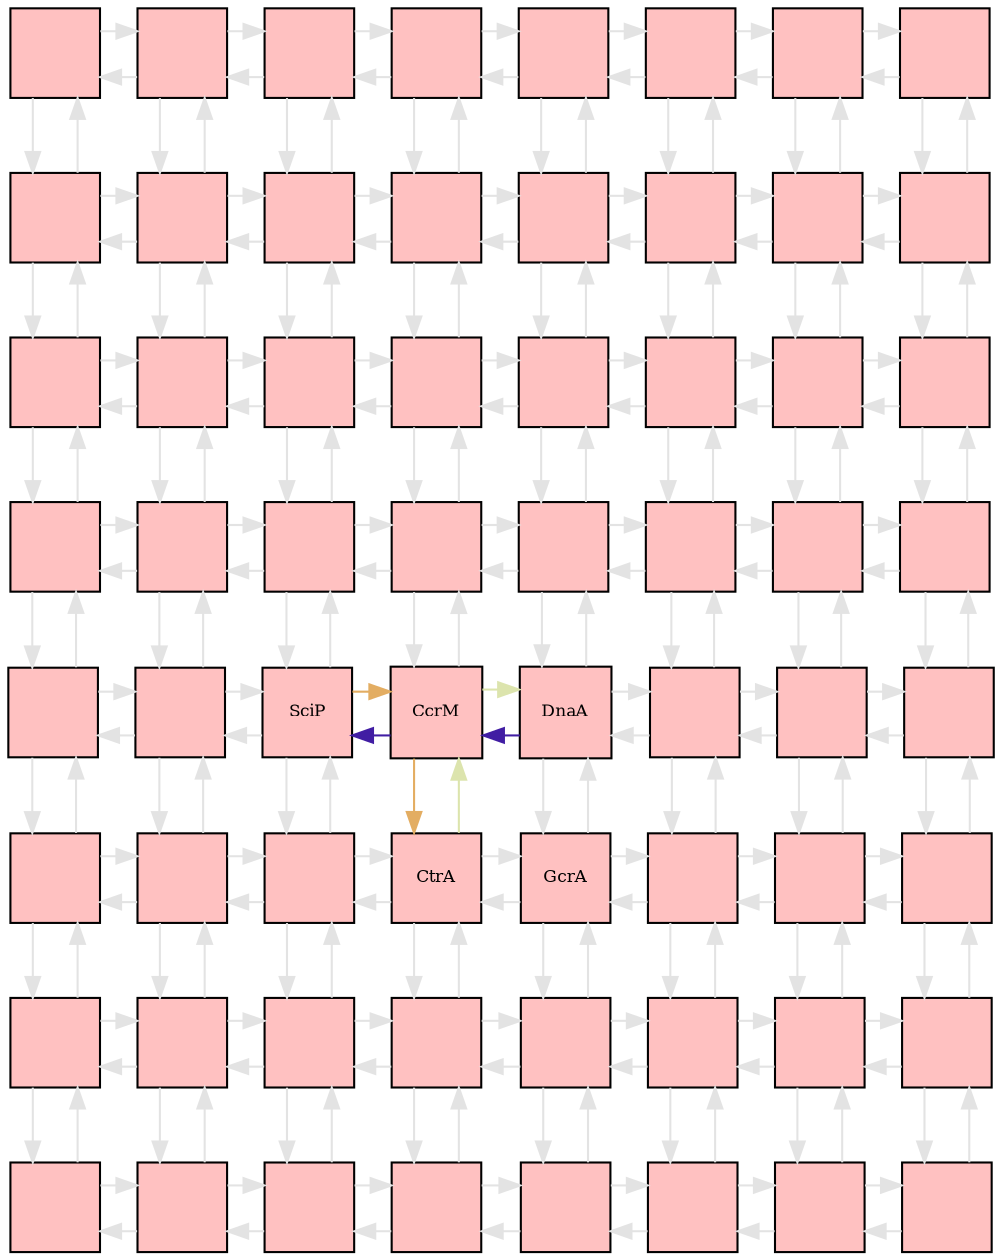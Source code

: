 digraph layout  {
rankdir=TB;
splines=ortho;
0 [fillcolor="#FFc1c1", fixedsize=false, fontsize=8, label=" ", shape=square, style=filled, tooltip=" ", width="0.6"];
1 [fillcolor="#FFc1c1", fixedsize=false, fontsize=8, label=" ", shape=square, style=filled, tooltip=" ", width="0.6"];
2 [fillcolor="#FFc1c1", fixedsize=false, fontsize=8, label=" ", shape=square, style=filled, tooltip=" ", width="0.6"];
3 [fillcolor="#FFc1c1", fixedsize=false, fontsize=8, label=" ", shape=square, style=filled, tooltip=" ", width="0.6"];
4 [fillcolor="#FFc1c1", fixedsize=false, fontsize=8, label=" ", shape=square, style=filled, tooltip=" ", width="0.6"];
5 [fillcolor="#FFc1c1", fixedsize=false, fontsize=8, label=" ", shape=square, style=filled, tooltip=" ", width="0.6"];
6 [fillcolor="#FFc1c1", fixedsize=false, fontsize=8, label=" ", shape=square, style=filled, tooltip=" ", width="0.6"];
7 [fillcolor="#FFc1c1", fixedsize=false, fontsize=8, label=" ", shape=square, style=filled, tooltip=" ", width="0.6"];
8 [fillcolor="#FFc1c1", fixedsize=false, fontsize=8, label=" ", shape=square, style=filled, tooltip=" ", width="0.6"];
9 [fillcolor="#FFc1c1", fixedsize=false, fontsize=8, label=" ", shape=square, style=filled, tooltip=" ", width="0.6"];
10 [fillcolor="#FFc1c1", fixedsize=false, fontsize=8, label=" ", shape=square, style=filled, tooltip=" ", width="0.6"];
11 [fillcolor="#FFc1c1", fixedsize=false, fontsize=8, label=" ", shape=square, style=filled, tooltip=" ", width="0.6"];
12 [fillcolor="#FFc1c1", fixedsize=false, fontsize=8, label=" ", shape=square, style=filled, tooltip=" ", width="0.6"];
13 [fillcolor="#FFc1c1", fixedsize=false, fontsize=8, label=" ", shape=square, style=filled, tooltip=" ", width="0.6"];
14 [fillcolor="#FFc1c1", fixedsize=false, fontsize=8, label=" ", shape=square, style=filled, tooltip=" ", width="0.6"];
15 [fillcolor="#FFc1c1", fixedsize=false, fontsize=8, label=" ", shape=square, style=filled, tooltip=" ", width="0.6"];
16 [fillcolor="#FFc1c1", fixedsize=false, fontsize=8, label=" ", shape=square, style=filled, tooltip=" ", width="0.6"];
17 [fillcolor="#FFc1c1", fixedsize=false, fontsize=8, label=" ", shape=square, style=filled, tooltip=" ", width="0.6"];
18 [fillcolor="#FFc1c1", fixedsize=false, fontsize=8, label=" ", shape=square, style=filled, tooltip=" ", width="0.6"];
19 [fillcolor="#FFc1c1", fixedsize=false, fontsize=8, label=" ", shape=square, style=filled, tooltip=" ", width="0.6"];
20 [fillcolor="#FFc1c1", fixedsize=false, fontsize=8, label=" ", shape=square, style=filled, tooltip=" ", width="0.6"];
21 [fillcolor="#FFc1c1", fixedsize=false, fontsize=8, label=" ", shape=square, style=filled, tooltip=" ", width="0.6"];
22 [fillcolor="#FFc1c1", fixedsize=false, fontsize=8, label=" ", shape=square, style=filled, tooltip=" ", width="0.6"];
23 [fillcolor="#FFc1c1", fixedsize=false, fontsize=8, label=" ", shape=square, style=filled, tooltip=" ", width="0.6"];
24 [fillcolor="#FFc1c1", fixedsize=false, fontsize=8, label=" ", shape=square, style=filled, tooltip=" ", width="0.6"];
25 [fillcolor="#FFc1c1", fixedsize=false, fontsize=8, label=" ", shape=square, style=filled, tooltip=" ", width="0.6"];
26 [fillcolor="#FFc1c1", fixedsize=false, fontsize=8, label=" ", shape=square, style=filled, tooltip=" ", width="0.6"];
27 [fillcolor="#FFc1c1", fixedsize=false, fontsize=8, label=" ", shape=square, style=filled, tooltip=" ", width="0.6"];
28 [fillcolor="#FFc1c1", fixedsize=false, fontsize=8, label=" ", shape=square, style=filled, tooltip=" ", width="0.6"];
29 [fillcolor="#FFc1c1", fixedsize=false, fontsize=8, label=" ", shape=square, style=filled, tooltip=" ", width="0.6"];
30 [fillcolor="#FFc1c1", fixedsize=false, fontsize=8, label=" ", shape=square, style=filled, tooltip=" ", width="0.6"];
31 [fillcolor="#FFc1c1", fixedsize=false, fontsize=8, label=" ", shape=square, style=filled, tooltip=" ", width="0.6"];
32 [fillcolor="#FFc1c1", fixedsize=false, fontsize=8, label=" ", shape=square, style=filled, tooltip=" ", width="0.6"];
33 [fillcolor="#FFc1c1", fixedsize=false, fontsize=8, label=" ", shape=square, style=filled, tooltip=" ", width="0.6"];
34 [fillcolor="#FFc1c1", fixedsize=false, fontsize=8, label=" SciP ", shape=square, style=filled, tooltip=" ", width="0.6"];
35 [fillcolor="#FFc1c1", fixedsize=false, fontsize=8, label=" CcrM ", shape=square, style=filled, tooltip=" ", width="0.6"];
36 [fillcolor="#FFc1c1", fixedsize=false, fontsize=8, label=" DnaA ", shape=square, style=filled, tooltip=" ", width="0.6"];
37 [fillcolor="#FFc1c1", fixedsize=false, fontsize=8, label=" ", shape=square, style=filled, tooltip=" ", width="0.6"];
38 [fillcolor="#FFc1c1", fixedsize=false, fontsize=8, label=" ", shape=square, style=filled, tooltip=" ", width="0.6"];
39 [fillcolor="#FFc1c1", fixedsize=false, fontsize=8, label=" ", shape=square, style=filled, tooltip=" ", width="0.6"];
40 [fillcolor="#FFc1c1", fixedsize=false, fontsize=8, label=" ", shape=square, style=filled, tooltip=" ", width="0.6"];
41 [fillcolor="#FFc1c1", fixedsize=false, fontsize=8, label=" ", shape=square, style=filled, tooltip=" ", width="0.6"];
42 [fillcolor="#FFc1c1", fixedsize=false, fontsize=8, label=" ", shape=square, style=filled, tooltip=" ", width="0.6"];
43 [fillcolor="#FFc1c1", fixedsize=false, fontsize=8, label=" CtrA ", shape=square, style=filled, tooltip=" ", width="0.6"];
44 [fillcolor="#FFc1c1", fixedsize=false, fontsize=8, label=" GcrA ", shape=square, style=filled, tooltip=" ", width="0.6"];
45 [fillcolor="#FFc1c1", fixedsize=false, fontsize=8, label=" ", shape=square, style=filled, tooltip=" ", width="0.6"];
46 [fillcolor="#FFc1c1", fixedsize=false, fontsize=8, label=" ", shape=square, style=filled, tooltip=" ", width="0.6"];
47 [fillcolor="#FFc1c1", fixedsize=false, fontsize=8, label=" ", shape=square, style=filled, tooltip=" ", width="0.6"];
48 [fillcolor="#FFc1c1", fixedsize=false, fontsize=8, label=" ", shape=square, style=filled, tooltip=" ", width="0.6"];
49 [fillcolor="#FFc1c1", fixedsize=false, fontsize=8, label=" ", shape=square, style=filled, tooltip=" ", width="0.6"];
50 [fillcolor="#FFc1c1", fixedsize=false, fontsize=8, label=" ", shape=square, style=filled, tooltip=" ", width="0.6"];
51 [fillcolor="#FFc1c1", fixedsize=false, fontsize=8, label=" ", shape=square, style=filled, tooltip=" ", width="0.6"];
52 [fillcolor="#FFc1c1", fixedsize=false, fontsize=8, label=" ", shape=square, style=filled, tooltip=" ", width="0.6"];
53 [fillcolor="#FFc1c1", fixedsize=false, fontsize=8, label=" ", shape=square, style=filled, tooltip=" ", width="0.6"];
54 [fillcolor="#FFc1c1", fixedsize=false, fontsize=8, label=" ", shape=square, style=filled, tooltip=" ", width="0.6"];
55 [fillcolor="#FFc1c1", fixedsize=false, fontsize=8, label=" ", shape=square, style=filled, tooltip=" ", width="0.6"];
56 [fillcolor="#FFc1c1", fixedsize=false, fontsize=8, label=" ", shape=square, style=filled, tooltip=" ", width="0.6"];
57 [fillcolor="#FFc1c1", fixedsize=false, fontsize=8, label=" ", shape=square, style=filled, tooltip=" ", width="0.6"];
58 [fillcolor="#FFc1c1", fixedsize=false, fontsize=8, label=" ", shape=square, style=filled, tooltip=" ", width="0.6"];
59 [fillcolor="#FFc1c1", fixedsize=false, fontsize=8, label=" ", shape=square, style=filled, tooltip=" ", width="0.6"];
60 [fillcolor="#FFc1c1", fixedsize=false, fontsize=8, label=" ", shape=square, style=filled, tooltip=" ", width="0.6"];
61 [fillcolor="#FFc1c1", fixedsize=false, fontsize=8, label=" ", shape=square, style=filled, tooltip=" ", width="0.6"];
62 [fillcolor="#FFc1c1", fixedsize=false, fontsize=8, label=" ", shape=square, style=filled, tooltip=" ", width="0.6"];
63 [fillcolor="#FFc1c1", fixedsize=false, fontsize=8, label=" ", shape=square, style=filled, tooltip=" ", width="0.6"];
0 -> 1  [color=grey89, constraint=false, style="penwidth(0.1)", tooltip=" ", weight=1];
0 -> 8  [color=grey89, constraint=false, style="penwidth(0.1)", tooltip=" ", weight=1];
1 -> 0  [color=grey89, constraint=false, style="penwidth(0.1)", tooltip=" ", weight=1];
1 -> 2  [color=grey89, constraint=false, style="penwidth(0.1)", tooltip=" ", weight=1];
1 -> 9  [color=grey89, constraint=false, style="penwidth(0.1)", tooltip=" ", weight=1];
2 -> 1  [color=grey89, constraint=false, style="penwidth(0.1)", tooltip=" ", weight=1];
2 -> 3  [color=grey89, constraint=false, style="penwidth(0.1)", tooltip=" ", weight=1];
2 -> 10  [color=grey89, constraint=false, style="penwidth(0.1)", tooltip=" ", weight=1];
3 -> 2  [color=grey89, constraint=false, style="penwidth(0.1)", tooltip=" ", weight=1];
3 -> 4  [color=grey89, constraint=false, style="penwidth(0.1)", tooltip=" ", weight=1];
3 -> 11  [color=grey89, constraint=false, style="penwidth(0.1)", tooltip=" ", weight=1];
4 -> 3  [color=grey89, constraint=false, style="penwidth(0.1)", tooltip=" ", weight=1];
4 -> 5  [color=grey89, constraint=false, style="penwidth(0.1)", tooltip=" ", weight=1];
4 -> 12  [color=grey89, constraint=false, style="penwidth(0.1)", tooltip=" ", weight=1];
5 -> 4  [color=grey89, constraint=false, style="penwidth(0.1)", tooltip=" ", weight=1];
5 -> 6  [color=grey89, constraint=false, style="penwidth(0.1)", tooltip=" ", weight=1];
5 -> 13  [color=grey89, constraint=false, style="penwidth(0.1)", tooltip=" ", weight=1];
6 -> 5  [color=grey89, constraint=false, style="penwidth(0.1)", tooltip=" ", weight=1];
6 -> 7  [color=grey89, constraint=false, style="penwidth(0.1)", tooltip=" ", weight=1];
6 -> 14  [color=grey89, constraint=false, style="penwidth(0.1)", tooltip=" ", weight=1];
7 -> 6  [color=grey89, constraint=false, style="penwidth(0.1)", tooltip=" ", weight=1];
7 -> 15  [color=grey89, constraint=false, style="penwidth(0.1)", tooltip=" ", weight=1];
8 -> 0  [color=grey89, constraint=false, style="penwidth(0.1)", tooltip=" ", weight=1];
8 -> 9  [color=grey89, constraint=false, style="penwidth(0.1)", tooltip=" ", weight=1];
8 -> 16  [color=grey89, constraint=false, style="penwidth(0.1)", tooltip=" ", weight=1];
9 -> 1  [color=grey89, constraint=false, style="penwidth(0.1)", tooltip=" ", weight=1];
9 -> 8  [color=grey89, constraint=false, style="penwidth(0.1)", tooltip=" ", weight=1];
9 -> 10  [color=grey89, constraint=false, style="penwidth(0.1)", tooltip=" ", weight=1];
9 -> 17  [color=grey89, constraint=false, style="penwidth(0.1)", tooltip=" ", weight=1];
10 -> 2  [color=grey89, constraint=false, style="penwidth(0.1)", tooltip=" ", weight=1];
10 -> 9  [color=grey89, constraint=false, style="penwidth(0.1)", tooltip=" ", weight=1];
10 -> 11  [color=grey89, constraint=false, style="penwidth(0.1)", tooltip=" ", weight=1];
10 -> 18  [color=grey89, constraint=false, style="penwidth(0.1)", tooltip=" ", weight=1];
11 -> 3  [color=grey89, constraint=false, style="penwidth(0.1)", tooltip=" ", weight=1];
11 -> 10  [color=grey89, constraint=false, style="penwidth(0.1)", tooltip=" ", weight=1];
11 -> 12  [color=grey89, constraint=false, style="penwidth(0.1)", tooltip=" ", weight=1];
11 -> 19  [color=grey89, constraint=false, style="penwidth(0.1)", tooltip=" ", weight=1];
12 -> 4  [color=grey89, constraint=false, style="penwidth(0.1)", tooltip=" ", weight=1];
12 -> 11  [color=grey89, constraint=false, style="penwidth(0.1)", tooltip=" ", weight=1];
12 -> 13  [color=grey89, constraint=false, style="penwidth(0.1)", tooltip=" ", weight=1];
12 -> 20  [color=grey89, constraint=false, style="penwidth(0.1)", tooltip=" ", weight=1];
13 -> 5  [color=grey89, constraint=false, style="penwidth(0.1)", tooltip=" ", weight=1];
13 -> 12  [color=grey89, constraint=false, style="penwidth(0.1)", tooltip=" ", weight=1];
13 -> 14  [color=grey89, constraint=false, style="penwidth(0.1)", tooltip=" ", weight=1];
13 -> 21  [color=grey89, constraint=false, style="penwidth(0.1)", tooltip=" ", weight=1];
14 -> 6  [color=grey89, constraint=false, style="penwidth(0.1)", tooltip=" ", weight=1];
14 -> 13  [color=grey89, constraint=false, style="penwidth(0.1)", tooltip=" ", weight=1];
14 -> 15  [color=grey89, constraint=false, style="penwidth(0.1)", tooltip=" ", weight=1];
14 -> 22  [color=grey89, constraint=false, style="penwidth(0.1)", tooltip=" ", weight=1];
15 -> 7  [color=grey89, constraint=false, style="penwidth(0.1)", tooltip=" ", weight=1];
15 -> 14  [color=grey89, constraint=false, style="penwidth(0.1)", tooltip=" ", weight=1];
15 -> 23  [color=grey89, constraint=false, style="penwidth(0.1)", tooltip=" ", weight=1];
16 -> 8  [color=grey89, constraint=false, style="penwidth(0.1)", tooltip=" ", weight=1];
16 -> 17  [color=grey89, constraint=false, style="penwidth(0.1)", tooltip=" ", weight=1];
16 -> 24  [color=grey89, constraint=false, style="penwidth(0.1)", tooltip=" ", weight=1];
17 -> 9  [color=grey89, constraint=false, style="penwidth(0.1)", tooltip=" ", weight=1];
17 -> 16  [color=grey89, constraint=false, style="penwidth(0.1)", tooltip=" ", weight=1];
17 -> 18  [color=grey89, constraint=false, style="penwidth(0.1)", tooltip=" ", weight=1];
17 -> 25  [color=grey89, constraint=false, style="penwidth(0.1)", tooltip=" ", weight=1];
18 -> 10  [color=grey89, constraint=false, style="penwidth(0.1)", tooltip=" ", weight=1];
18 -> 17  [color=grey89, constraint=false, style="penwidth(0.1)", tooltip=" ", weight=1];
18 -> 19  [color=grey89, constraint=false, style="penwidth(0.1)", tooltip=" ", weight=1];
18 -> 26  [color=grey89, constraint=false, style="penwidth(0.1)", tooltip=" ", weight=1];
19 -> 11  [color=grey89, constraint=false, style="penwidth(0.1)", tooltip=" ", weight=1];
19 -> 18  [color=grey89, constraint=false, style="penwidth(0.1)", tooltip=" ", weight=1];
19 -> 20  [color=grey89, constraint=false, style="penwidth(0.1)", tooltip=" ", weight=1];
19 -> 27  [color=grey89, constraint=false, style="penwidth(0.1)", tooltip=" ", weight=1];
20 -> 12  [color=grey89, constraint=false, style="penwidth(0.1)", tooltip=" ", weight=1];
20 -> 19  [color=grey89, constraint=false, style="penwidth(0.1)", tooltip=" ", weight=1];
20 -> 21  [color=grey89, constraint=false, style="penwidth(0.1)", tooltip=" ", weight=1];
20 -> 28  [color=grey89, constraint=false, style="penwidth(0.1)", tooltip=" ", weight=1];
21 -> 13  [color=grey89, constraint=false, style="penwidth(0.1)", tooltip=" ", weight=1];
21 -> 20  [color=grey89, constraint=false, style="penwidth(0.1)", tooltip=" ", weight=1];
21 -> 22  [color=grey89, constraint=false, style="penwidth(0.1)", tooltip=" ", weight=1];
21 -> 29  [color=grey89, constraint=false, style="penwidth(0.1)", tooltip=" ", weight=1];
22 -> 14  [color=grey89, constraint=false, style="penwidth(0.1)", tooltip=" ", weight=1];
22 -> 21  [color=grey89, constraint=false, style="penwidth(0.1)", tooltip=" ", weight=1];
22 -> 23  [color=grey89, constraint=false, style="penwidth(0.1)", tooltip=" ", weight=1];
22 -> 30  [color=grey89, constraint=false, style="penwidth(0.1)", tooltip=" ", weight=1];
23 -> 15  [color=grey89, constraint=false, style="penwidth(0.1)", tooltip=" ", weight=1];
23 -> 22  [color=grey89, constraint=false, style="penwidth(0.1)", tooltip=" ", weight=1];
23 -> 31  [color=grey89, constraint=false, style="penwidth(0.1)", tooltip=" ", weight=1];
24 -> 16  [color=grey89, constraint=false, style="penwidth(0.1)", tooltip=" ", weight=1];
24 -> 25  [color=grey89, constraint=false, style="penwidth(0.1)", tooltip=" ", weight=1];
24 -> 32  [color=grey89, constraint=false, style="penwidth(0.1)", tooltip=" ", weight=1];
25 -> 17  [color=grey89, constraint=false, style="penwidth(0.1)", tooltip=" ", weight=1];
25 -> 24  [color=grey89, constraint=false, style="penwidth(0.1)", tooltip=" ", weight=1];
25 -> 26  [color=grey89, constraint=false, style="penwidth(0.1)", tooltip=" ", weight=1];
25 -> 33  [color=grey89, constraint=false, style="penwidth(0.1)", tooltip=" ", weight=1];
26 -> 18  [color=grey89, constraint=false, style="penwidth(0.1)", tooltip=" ", weight=1];
26 -> 25  [color=grey89, constraint=false, style="penwidth(0.1)", tooltip=" ", weight=1];
26 -> 27  [color=grey89, constraint=false, style="penwidth(0.1)", tooltip=" ", weight=1];
26 -> 34  [color=grey89, constraint=false, style="penwidth(0.1)", tooltip=" ", weight=1];
27 -> 19  [color=grey89, constraint=false, style="penwidth(0.1)", tooltip=" ", weight=1];
27 -> 26  [color=grey89, constraint=false, style="penwidth(0.1)", tooltip=" ", weight=1];
27 -> 28  [color=grey89, constraint=false, style="penwidth(0.1)", tooltip=" ", weight=1];
27 -> 35  [color=grey89, constraint=false, style="penwidth(0.1)", tooltip=" ", weight=1];
28 -> 20  [color=grey89, constraint=false, style="penwidth(0.1)", tooltip=" ", weight=1];
28 -> 27  [color=grey89, constraint=false, style="penwidth(0.1)", tooltip=" ", weight=1];
28 -> 29  [color=grey89, constraint=false, style="penwidth(0.1)", tooltip=" ", weight=1];
28 -> 36  [color=grey89, constraint=false, style="penwidth(0.1)", tooltip=" ", weight=1];
29 -> 21  [color=grey89, constraint=false, style="penwidth(0.1)", tooltip=" ", weight=1];
29 -> 28  [color=grey89, constraint=false, style="penwidth(0.1)", tooltip=" ", weight=1];
29 -> 30  [color=grey89, constraint=false, style="penwidth(0.1)", tooltip=" ", weight=1];
29 -> 37  [color=grey89, constraint=false, style="penwidth(0.1)", tooltip=" ", weight=1];
30 -> 22  [color=grey89, constraint=false, style="penwidth(0.1)", tooltip=" ", weight=1];
30 -> 29  [color=grey89, constraint=false, style="penwidth(0.1)", tooltip=" ", weight=1];
30 -> 31  [color=grey89, constraint=false, style="penwidth(0.1)", tooltip=" ", weight=1];
30 -> 38  [color=grey89, constraint=false, style="penwidth(0.1)", tooltip=" ", weight=1];
31 -> 23  [color=grey89, constraint=false, style="penwidth(0.1)", tooltip=" ", weight=1];
31 -> 30  [color=grey89, constraint=false, style="penwidth(0.1)", tooltip=" ", weight=1];
31 -> 39  [color=grey89, constraint=false, style="penwidth(0.1)", tooltip=" ", weight=1];
32 -> 24  [color=grey89, constraint=false, style="penwidth(0.1)", tooltip=" ", weight=1];
32 -> 33  [color=grey89, constraint=false, style="penwidth(0.1)", tooltip=" ", weight=1];
32 -> 40  [color=grey89, constraint=false, style="penwidth(0.1)", tooltip=" ", weight=1];
33 -> 25  [color=grey89, constraint=false, style="penwidth(0.1)", tooltip=" ", weight=1];
33 -> 32  [color=grey89, constraint=false, style="penwidth(0.1)", tooltip=" ", weight=1];
33 -> 34  [color=grey89, constraint=false, style="penwidth(0.1)", tooltip=" ", weight=1];
33 -> 41  [color=grey89, constraint=false, style="penwidth(0.1)", tooltip=" ", weight=1];
34 -> 26  [color=grey89, constraint=false, style="penwidth(0.1)", tooltip=" ", weight=1];
34 -> 33  [color=grey89, constraint=false, style="penwidth(0.1)", tooltip=" ", weight=1];
34 -> 35  [color="#E3AD62", constraint=false, style="penwidth(0.1)", tooltip=" SciP  to  CtrA ", weight=1];
34 -> 42  [color=grey89, constraint=false, style="penwidth(0.1)", tooltip=" ", weight=1];
35 -> 27  [color=grey89, constraint=false, style="penwidth(0.1)", tooltip=" ", weight=1];
35 -> 34  [color="#411DA3", constraint=false, style="penwidth(0.1)", tooltip=" DnaA  to  SciP ", weight=1];
35 -> 36  [color="#DCE4AD", constraint=false, style="penwidth(0.1)", tooltip=" CtrA  to  DnaA ", weight=1];
35 -> 43  [color="#E3AD62", constraint=false, style="penwidth(0.1)", tooltip=" SciP  to  CtrA ", weight=1];
36 -> 28  [color=grey89, constraint=false, style="penwidth(0.1)", tooltip=" ", weight=1];
36 -> 35  [color="#411DA3", constraint=false, style="penwidth(0.1)", tooltip=" DnaA  to  SciP ", weight=1];
36 -> 37  [color=grey89, constraint=false, style="penwidth(0.1)", tooltip=" ", weight=1];
36 -> 44  [color=grey89, constraint=false, style="penwidth(0.1)", tooltip=" ", weight=1];
37 -> 29  [color=grey89, constraint=false, style="penwidth(0.1)", tooltip=" ", weight=1];
37 -> 36  [color=grey89, constraint=false, style="penwidth(0.1)", tooltip=" ", weight=1];
37 -> 38  [color=grey89, constraint=false, style="penwidth(0.1)", tooltip=" ", weight=1];
37 -> 45  [color=grey89, constraint=false, style="penwidth(0.1)", tooltip=" ", weight=1];
38 -> 30  [color=grey89, constraint=false, style="penwidth(0.1)", tooltip=" ", weight=1];
38 -> 37  [color=grey89, constraint=false, style="penwidth(0.1)", tooltip=" ", weight=1];
38 -> 39  [color=grey89, constraint=false, style="penwidth(0.1)", tooltip=" ", weight=1];
38 -> 46  [color=grey89, constraint=false, style="penwidth(0.1)", tooltip=" ", weight=1];
39 -> 31  [color=grey89, constraint=false, style="penwidth(0.1)", tooltip=" ", weight=1];
39 -> 38  [color=grey89, constraint=false, style="penwidth(0.1)", tooltip=" ", weight=1];
39 -> 47  [color=grey89, constraint=false, style="penwidth(0.1)", tooltip=" ", weight=1];
40 -> 32  [color=grey89, constraint=false, style="penwidth(0.1)", tooltip=" ", weight=1];
40 -> 41  [color=grey89, constraint=false, style="penwidth(0.1)", tooltip=" ", weight=1];
40 -> 48  [color=grey89, constraint=false, style="penwidth(0.1)", tooltip=" ", weight=1];
41 -> 33  [color=grey89, constraint=false, style="penwidth(0.1)", tooltip=" ", weight=1];
41 -> 40  [color=grey89, constraint=false, style="penwidth(0.1)", tooltip=" ", weight=1];
41 -> 42  [color=grey89, constraint=false, style="penwidth(0.1)", tooltip=" ", weight=1];
41 -> 49  [color=grey89, constraint=false, style="penwidth(0.1)", tooltip=" ", weight=1];
42 -> 34  [color=grey89, constraint=false, style="penwidth(0.1)", tooltip=" ", weight=1];
42 -> 41  [color=grey89, constraint=false, style="penwidth(0.1)", tooltip=" ", weight=1];
42 -> 43  [color=grey89, constraint=false, style="penwidth(0.1)", tooltip=" ", weight=1];
42 -> 50  [color=grey89, constraint=false, style="penwidth(0.1)", tooltip=" ", weight=1];
43 -> 35  [color="#DCE4AD", constraint=false, style="penwidth(0.1)", tooltip=" CtrA  to  DnaA ", weight=1];
43 -> 42  [color=grey89, constraint=false, style="penwidth(0.1)", tooltip=" ", weight=1];
43 -> 44  [color=grey89, constraint=false, style="penwidth(0.1)", tooltip=" ", weight=1];
43 -> 51  [color=grey89, constraint=false, style="penwidth(0.1)", tooltip=" ", weight=1];
44 -> 36  [color=grey89, constraint=false, style="penwidth(0.1)", tooltip=" ", weight=1];
44 -> 43  [color=grey89, constraint=false, style="penwidth(0.1)", tooltip=" ", weight=1];
44 -> 45  [color=grey89, constraint=false, style="penwidth(0.1)", tooltip=" ", weight=1];
44 -> 52  [color=grey89, constraint=false, style="penwidth(0.1)", tooltip=" ", weight=1];
45 -> 37  [color=grey89, constraint=false, style="penwidth(0.1)", tooltip=" ", weight=1];
45 -> 44  [color=grey89, constraint=false, style="penwidth(0.1)", tooltip=" ", weight=1];
45 -> 46  [color=grey89, constraint=false, style="penwidth(0.1)", tooltip=" ", weight=1];
45 -> 53  [color=grey89, constraint=false, style="penwidth(0.1)", tooltip=" ", weight=1];
46 -> 38  [color=grey89, constraint=false, style="penwidth(0.1)", tooltip=" ", weight=1];
46 -> 45  [color=grey89, constraint=false, style="penwidth(0.1)", tooltip=" ", weight=1];
46 -> 47  [color=grey89, constraint=false, style="penwidth(0.1)", tooltip=" ", weight=1];
46 -> 54  [color=grey89, constraint=false, style="penwidth(0.1)", tooltip=" ", weight=1];
47 -> 39  [color=grey89, constraint=false, style="penwidth(0.1)", tooltip=" ", weight=1];
47 -> 46  [color=grey89, constraint=false, style="penwidth(0.1)", tooltip=" ", weight=1];
47 -> 55  [color=grey89, constraint=false, style="penwidth(0.1)", tooltip=" ", weight=1];
48 -> 40  [color=grey89, constraint=false, style="penwidth(0.1)", tooltip=" ", weight=1];
48 -> 49  [color=grey89, constraint=false, style="penwidth(0.1)", tooltip=" ", weight=1];
48 -> 56  [color=grey89, constraint=false, style="penwidth(0.1)", tooltip=" ", weight=1];
49 -> 41  [color=grey89, constraint=false, style="penwidth(0.1)", tooltip=" ", weight=1];
49 -> 48  [color=grey89, constraint=false, style="penwidth(0.1)", tooltip=" ", weight=1];
49 -> 50  [color=grey89, constraint=false, style="penwidth(0.1)", tooltip=" ", weight=1];
49 -> 57  [color=grey89, constraint=false, style="penwidth(0.1)", tooltip=" ", weight=1];
50 -> 42  [color=grey89, constraint=false, style="penwidth(0.1)", tooltip=" ", weight=1];
50 -> 49  [color=grey89, constraint=false, style="penwidth(0.1)", tooltip=" ", weight=1];
50 -> 51  [color=grey89, constraint=false, style="penwidth(0.1)", tooltip=" ", weight=1];
50 -> 58  [color=grey89, constraint=false, style="penwidth(0.1)", tooltip=" ", weight=1];
51 -> 43  [color=grey89, constraint=false, style="penwidth(0.1)", tooltip=" ", weight=1];
51 -> 50  [color=grey89, constraint=false, style="penwidth(0.1)", tooltip=" ", weight=1];
51 -> 52  [color=grey89, constraint=false, style="penwidth(0.1)", tooltip=" ", weight=1];
51 -> 59  [color=grey89, constraint=false, style="penwidth(0.1)", tooltip=" ", weight=1];
52 -> 44  [color=grey89, constraint=false, style="penwidth(0.1)", tooltip=" ", weight=1];
52 -> 51  [color=grey89, constraint=false, style="penwidth(0.1)", tooltip=" ", weight=1];
52 -> 53  [color=grey89, constraint=false, style="penwidth(0.1)", tooltip=" ", weight=1];
52 -> 60  [color=grey89, constraint=false, style="penwidth(0.1)", tooltip=" ", weight=1];
53 -> 45  [color=grey89, constraint=false, style="penwidth(0.1)", tooltip=" ", weight=1];
53 -> 52  [color=grey89, constraint=false, style="penwidth(0.1)", tooltip=" ", weight=1];
53 -> 54  [color=grey89, constraint=false, style="penwidth(0.1)", tooltip=" ", weight=1];
53 -> 61  [color=grey89, constraint=false, style="penwidth(0.1)", tooltip=" ", weight=1];
54 -> 46  [color=grey89, constraint=false, style="penwidth(0.1)", tooltip=" ", weight=1];
54 -> 53  [color=grey89, constraint=false, style="penwidth(0.1)", tooltip=" ", weight=1];
54 -> 55  [color=grey89, constraint=false, style="penwidth(0.1)", tooltip=" ", weight=1];
54 -> 62  [color=grey89, constraint=false, style="penwidth(0.1)", tooltip=" ", weight=1];
55 -> 47  [color=grey89, constraint=false, style="penwidth(0.1)", tooltip=" ", weight=1];
55 -> 54  [color=grey89, constraint=false, style="penwidth(0.1)", tooltip=" ", weight=1];
55 -> 63  [color=grey89, constraint=false, style="penwidth(0.1)", tooltip=" ", weight=1];
56 -> 48  [color=grey89, constraint=false, style="penwidth(0.1)", tooltip=" ", weight=1];
56 -> 57  [color=grey89, constraint=false, style="penwidth(0.1)", tooltip=" ", weight=1];
57 -> 49  [color=grey89, constraint=false, style="penwidth(0.1)", tooltip=" ", weight=1];
57 -> 56  [color=grey89, constraint=false, style="penwidth(0.1)", tooltip=" ", weight=1];
57 -> 58  [color=grey89, constraint=false, style="penwidth(0.1)", tooltip=" ", weight=1];
58 -> 50  [color=grey89, constraint=false, style="penwidth(0.1)", tooltip=" ", weight=1];
58 -> 57  [color=grey89, constraint=false, style="penwidth(0.1)", tooltip=" ", weight=1];
58 -> 59  [color=grey89, constraint=false, style="penwidth(0.1)", tooltip=" ", weight=1];
59 -> 51  [color=grey89, constraint=false, style="penwidth(0.1)", tooltip=" ", weight=1];
59 -> 58  [color=grey89, constraint=false, style="penwidth(0.1)", tooltip=" ", weight=1];
59 -> 60  [color=grey89, constraint=false, style="penwidth(0.1)", tooltip=" ", weight=1];
60 -> 52  [color=grey89, constraint=false, style="penwidth(0.1)", tooltip=" ", weight=1];
60 -> 59  [color=grey89, constraint=false, style="penwidth(0.1)", tooltip=" ", weight=1];
60 -> 61  [color=grey89, constraint=false, style="penwidth(0.1)", tooltip=" ", weight=1];
61 -> 53  [color=grey89, constraint=false, style="penwidth(0.1)", tooltip=" ", weight=1];
61 -> 60  [color=grey89, constraint=false, style="penwidth(0.1)", tooltip=" ", weight=1];
61 -> 62  [color=grey89, constraint=false, style="penwidth(0.1)", tooltip=" ", weight=1];
62 -> 54  [color=grey89, constraint=false, style="penwidth(0.1)", tooltip=" ", weight=1];
62 -> 61  [color=grey89, constraint=false, style="penwidth(0.1)", tooltip=" ", weight=1];
62 -> 63  [color=grey89, constraint=false, style="penwidth(0.1)", tooltip=" ", weight=1];
63 -> 55  [color=grey89, constraint=false, style="penwidth(0.1)", tooltip=" ", weight=1];
63 -> 62  [color=grey89, constraint=false, style="penwidth(0.1)", tooltip=" ", weight=1];
edge [constraint=true, style=invis];

0 -> 8 -> 16 -> 24 -> 32 -> 40 -> 48 -> 56;
1 -> 9 -> 17 -> 25 -> 33 -> 41 -> 49 -> 57;
2 -> 10 -> 18 -> 26 -> 34 -> 42 -> 50 -> 58;
3 -> 11 -> 19 -> 27 -> 35 -> 43 -> 51 -> 59;
4 -> 12 -> 20 -> 28 -> 36 -> 44 -> 52 -> 60;
5 -> 13 -> 21 -> 29 -> 37 -> 45 -> 53 -> 61;
6 -> 14 -> 22 -> 30 -> 38 -> 46 -> 54 -> 62;
7 -> 15 -> 23 -> 31 -> 39 -> 47 -> 55 -> 63;
rank = same {0 -> 1 -> 2 -> 3 -> 4 -> 5 -> 6 -> 7};
rank = same {8 -> 9 -> 10 -> 11 -> 12 -> 13 -> 14 -> 15};
rank = same {16 -> 17 -> 18 -> 19 -> 20 -> 21 -> 22 -> 23};
rank = same {24 -> 25 -> 26 -> 27 -> 28 -> 29 -> 30 -> 31};
rank = same {32 -> 33 -> 34 -> 35 -> 36 -> 37 -> 38 -> 39};
rank = same {40 -> 41 -> 42 -> 43 -> 44 -> 45 -> 46 -> 47};
rank = same {48 -> 49 -> 50 -> 51 -> 52 -> 53 -> 54 -> 55};
rank = same {56 -> 57 -> 58 -> 59 -> 60 -> 61 -> 62 -> 63};
}